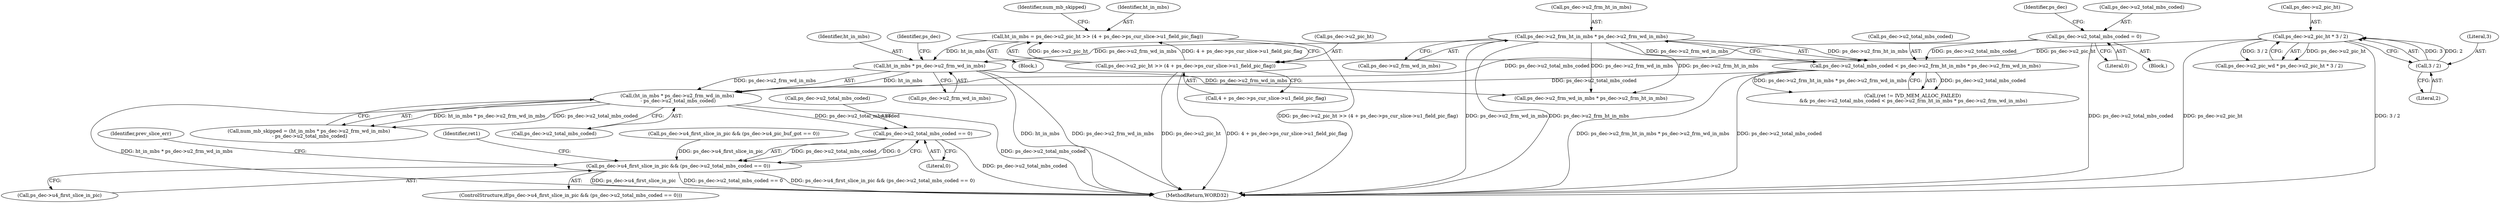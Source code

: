digraph "0_Android_e86d3cfd2bc28dac421092106751e5638d54a848@pointer" {
"1001576" [label="(Call,ps_dec->u2_total_mbs_coded == 0)"];
"1001545" [label="(Call,(ht_in_mbs * ps_dec->u2_frm_wd_in_mbs)\n - ps_dec->u2_total_mbs_coded)"];
"1001546" [label="(Call,ht_in_mbs * ps_dec->u2_frm_wd_in_mbs)"];
"1001530" [label="(Call,ht_in_mbs = ps_dec->u2_pic_ht >> (4 + ps_dec->ps_cur_slice->u1_field_pic_flag))"];
"1001532" [label="(Call,ps_dec->u2_pic_ht >> (4 + ps_dec->ps_cur_slice->u1_field_pic_flag))"];
"1001049" [label="(Call,ps_dec->u2_pic_ht * 3 / 2)"];
"1001053" [label="(Call,3 / 2)"];
"1001517" [label="(Call,ps_dec->u2_frm_ht_in_mbs * ps_dec->u2_frm_wd_in_mbs)"];
"1001513" [label="(Call,ps_dec->u2_total_mbs_coded < ps_dec->u2_frm_ht_in_mbs * ps_dec->u2_frm_wd_in_mbs)"];
"1000930" [label="(Call,ps_dec->u2_total_mbs_coded = 0)"];
"1001572" [label="(Call,ps_dec->u4_first_slice_in_pic && (ps_dec->u2_total_mbs_coded == 0))"];
"1001049" [label="(Call,ps_dec->u2_pic_ht * 3 / 2)"];
"1001513" [label="(Call,ps_dec->u2_total_mbs_coded < ps_dec->u2_frm_ht_in_mbs * ps_dec->u2_frm_wd_in_mbs)"];
"1001536" [label="(Call,4 + ps_dec->ps_cur_slice->u1_field_pic_flag)"];
"1001532" [label="(Call,ps_dec->u2_pic_ht >> (4 + ps_dec->ps_cur_slice->u1_field_pic_flag))"];
"1001572" [label="(Call,ps_dec->u4_first_slice_in_pic && (ps_dec->u2_total_mbs_coded == 0))"];
"1001544" [label="(Identifier,num_mb_skipped)"];
"1001055" [label="(Literal,2)"];
"1002272" [label="(MethodReturn,WORD32)"];
"1000937" [label="(Identifier,ps_dec)"];
"1001546" [label="(Call,ht_in_mbs * ps_dec->u2_frm_wd_in_mbs)"];
"1001053" [label="(Call,3 / 2)"];
"1001582" [label="(Identifier,prev_slice_err)"];
"1001577" [label="(Call,ps_dec->u2_total_mbs_coded)"];
"1001580" [label="(Literal,0)"];
"1001576" [label="(Call,ps_dec->u2_total_mbs_coded == 0)"];
"1001543" [label="(Call,num_mb_skipped = (ht_in_mbs * ps_dec->u2_frm_wd_in_mbs)\n - ps_dec->u2_total_mbs_coded)"];
"1001548" [label="(Call,ps_dec->u2_frm_wd_in_mbs)"];
"1001524" [label="(Block,)"];
"1001050" [label="(Call,ps_dec->u2_pic_ht)"];
"1001518" [label="(Call,ps_dec->u2_frm_ht_in_mbs)"];
"1001713" [label="(Call,ps_dec->u2_frm_wd_in_mbs * ps_dec->u2_frm_ht_in_mbs)"];
"1001533" [label="(Call,ps_dec->u2_pic_ht)"];
"1001547" [label="(Identifier,ht_in_mbs)"];
"1001530" [label="(Call,ht_in_mbs = ps_dec->u2_pic_ht >> (4 + ps_dec->ps_cur_slice->u1_field_pic_flag))"];
"1001585" [label="(Identifier,ret1)"];
"1000934" [label="(Literal,0)"];
"1001555" [label="(Call,ps_dec->u4_first_slice_in_pic && (ps_dec->u4_pic_buf_got == 0))"];
"1001551" [label="(Call,ps_dec->u2_total_mbs_coded)"];
"1001552" [label="(Identifier,ps_dec)"];
"1001045" [label="(Call,ps_dec->u2_pic_wd * ps_dec->u2_pic_ht * 3 / 2)"];
"1000157" [label="(Block,)"];
"1001545" [label="(Call,(ht_in_mbs * ps_dec->u2_frm_wd_in_mbs)\n - ps_dec->u2_total_mbs_coded)"];
"1001509" [label="(Call,(ret != IVD_MEM_ALLOC_FAILED)\n && ps_dec->u2_total_mbs_coded < ps_dec->u2_frm_ht_in_mbs * ps_dec->u2_frm_wd_in_mbs)"];
"1000930" [label="(Call,ps_dec->u2_total_mbs_coded = 0)"];
"1000931" [label="(Call,ps_dec->u2_total_mbs_coded)"];
"1001054" [label="(Literal,3)"];
"1001521" [label="(Call,ps_dec->u2_frm_wd_in_mbs)"];
"1001517" [label="(Call,ps_dec->u2_frm_ht_in_mbs * ps_dec->u2_frm_wd_in_mbs)"];
"1001514" [label="(Call,ps_dec->u2_total_mbs_coded)"];
"1001531" [label="(Identifier,ht_in_mbs)"];
"1001573" [label="(Call,ps_dec->u4_first_slice_in_pic)"];
"1001571" [label="(ControlStructure,if(ps_dec->u4_first_slice_in_pic && (ps_dec->u2_total_mbs_coded == 0)))"];
"1001576" -> "1001572"  [label="AST: "];
"1001576" -> "1001580"  [label="CFG: "];
"1001577" -> "1001576"  [label="AST: "];
"1001580" -> "1001576"  [label="AST: "];
"1001572" -> "1001576"  [label="CFG: "];
"1001576" -> "1002272"  [label="DDG: ps_dec->u2_total_mbs_coded"];
"1001576" -> "1001572"  [label="DDG: ps_dec->u2_total_mbs_coded"];
"1001576" -> "1001572"  [label="DDG: 0"];
"1001545" -> "1001576"  [label="DDG: ps_dec->u2_total_mbs_coded"];
"1001545" -> "1001543"  [label="AST: "];
"1001545" -> "1001551"  [label="CFG: "];
"1001546" -> "1001545"  [label="AST: "];
"1001551" -> "1001545"  [label="AST: "];
"1001543" -> "1001545"  [label="CFG: "];
"1001545" -> "1002272"  [label="DDG: ps_dec->u2_total_mbs_coded"];
"1001545" -> "1002272"  [label="DDG: ht_in_mbs * ps_dec->u2_frm_wd_in_mbs"];
"1001545" -> "1001543"  [label="DDG: ht_in_mbs * ps_dec->u2_frm_wd_in_mbs"];
"1001545" -> "1001543"  [label="DDG: ps_dec->u2_total_mbs_coded"];
"1001546" -> "1001545"  [label="DDG: ht_in_mbs"];
"1001546" -> "1001545"  [label="DDG: ps_dec->u2_frm_wd_in_mbs"];
"1001513" -> "1001545"  [label="DDG: ps_dec->u2_total_mbs_coded"];
"1000930" -> "1001545"  [label="DDG: ps_dec->u2_total_mbs_coded"];
"1001546" -> "1001548"  [label="CFG: "];
"1001547" -> "1001546"  [label="AST: "];
"1001548" -> "1001546"  [label="AST: "];
"1001552" -> "1001546"  [label="CFG: "];
"1001546" -> "1002272"  [label="DDG: ht_in_mbs"];
"1001546" -> "1002272"  [label="DDG: ps_dec->u2_frm_wd_in_mbs"];
"1001530" -> "1001546"  [label="DDG: ht_in_mbs"];
"1001517" -> "1001546"  [label="DDG: ps_dec->u2_frm_wd_in_mbs"];
"1001546" -> "1001713"  [label="DDG: ps_dec->u2_frm_wd_in_mbs"];
"1001530" -> "1001524"  [label="AST: "];
"1001530" -> "1001532"  [label="CFG: "];
"1001531" -> "1001530"  [label="AST: "];
"1001532" -> "1001530"  [label="AST: "];
"1001544" -> "1001530"  [label="CFG: "];
"1001530" -> "1002272"  [label="DDG: ps_dec->u2_pic_ht >> (4 + ps_dec->ps_cur_slice->u1_field_pic_flag)"];
"1001532" -> "1001530"  [label="DDG: ps_dec->u2_pic_ht"];
"1001532" -> "1001530"  [label="DDG: 4 + ps_dec->ps_cur_slice->u1_field_pic_flag"];
"1001532" -> "1001536"  [label="CFG: "];
"1001533" -> "1001532"  [label="AST: "];
"1001536" -> "1001532"  [label="AST: "];
"1001532" -> "1002272"  [label="DDG: 4 + ps_dec->ps_cur_slice->u1_field_pic_flag"];
"1001532" -> "1002272"  [label="DDG: ps_dec->u2_pic_ht"];
"1001049" -> "1001532"  [label="DDG: ps_dec->u2_pic_ht"];
"1001049" -> "1001045"  [label="AST: "];
"1001049" -> "1001053"  [label="CFG: "];
"1001050" -> "1001049"  [label="AST: "];
"1001053" -> "1001049"  [label="AST: "];
"1001045" -> "1001049"  [label="CFG: "];
"1001049" -> "1002272"  [label="DDG: ps_dec->u2_pic_ht"];
"1001049" -> "1002272"  [label="DDG: 3 / 2"];
"1001049" -> "1001045"  [label="DDG: ps_dec->u2_pic_ht"];
"1001049" -> "1001045"  [label="DDG: 3 / 2"];
"1001053" -> "1001049"  [label="DDG: 3"];
"1001053" -> "1001049"  [label="DDG: 2"];
"1001053" -> "1001055"  [label="CFG: "];
"1001054" -> "1001053"  [label="AST: "];
"1001055" -> "1001053"  [label="AST: "];
"1001517" -> "1001513"  [label="AST: "];
"1001517" -> "1001521"  [label="CFG: "];
"1001518" -> "1001517"  [label="AST: "];
"1001521" -> "1001517"  [label="AST: "];
"1001513" -> "1001517"  [label="CFG: "];
"1001517" -> "1002272"  [label="DDG: ps_dec->u2_frm_wd_in_mbs"];
"1001517" -> "1002272"  [label="DDG: ps_dec->u2_frm_ht_in_mbs"];
"1001517" -> "1001513"  [label="DDG: ps_dec->u2_frm_ht_in_mbs"];
"1001517" -> "1001513"  [label="DDG: ps_dec->u2_frm_wd_in_mbs"];
"1001517" -> "1001713"  [label="DDG: ps_dec->u2_frm_wd_in_mbs"];
"1001517" -> "1001713"  [label="DDG: ps_dec->u2_frm_ht_in_mbs"];
"1001513" -> "1001509"  [label="AST: "];
"1001514" -> "1001513"  [label="AST: "];
"1001509" -> "1001513"  [label="CFG: "];
"1001513" -> "1002272"  [label="DDG: ps_dec->u2_frm_ht_in_mbs * ps_dec->u2_frm_wd_in_mbs"];
"1001513" -> "1002272"  [label="DDG: ps_dec->u2_total_mbs_coded"];
"1001513" -> "1001509"  [label="DDG: ps_dec->u2_total_mbs_coded"];
"1001513" -> "1001509"  [label="DDG: ps_dec->u2_frm_ht_in_mbs * ps_dec->u2_frm_wd_in_mbs"];
"1000930" -> "1001513"  [label="DDG: ps_dec->u2_total_mbs_coded"];
"1000930" -> "1000157"  [label="AST: "];
"1000930" -> "1000934"  [label="CFG: "];
"1000931" -> "1000930"  [label="AST: "];
"1000934" -> "1000930"  [label="AST: "];
"1000937" -> "1000930"  [label="CFG: "];
"1000930" -> "1002272"  [label="DDG: ps_dec->u2_total_mbs_coded"];
"1001572" -> "1001571"  [label="AST: "];
"1001572" -> "1001573"  [label="CFG: "];
"1001573" -> "1001572"  [label="AST: "];
"1001582" -> "1001572"  [label="CFG: "];
"1001585" -> "1001572"  [label="CFG: "];
"1001572" -> "1002272"  [label="DDG: ps_dec->u4_first_slice_in_pic"];
"1001572" -> "1002272"  [label="DDG: ps_dec->u2_total_mbs_coded == 0"];
"1001572" -> "1002272"  [label="DDG: ps_dec->u4_first_slice_in_pic && (ps_dec->u2_total_mbs_coded == 0)"];
"1001555" -> "1001572"  [label="DDG: ps_dec->u4_first_slice_in_pic"];
}
